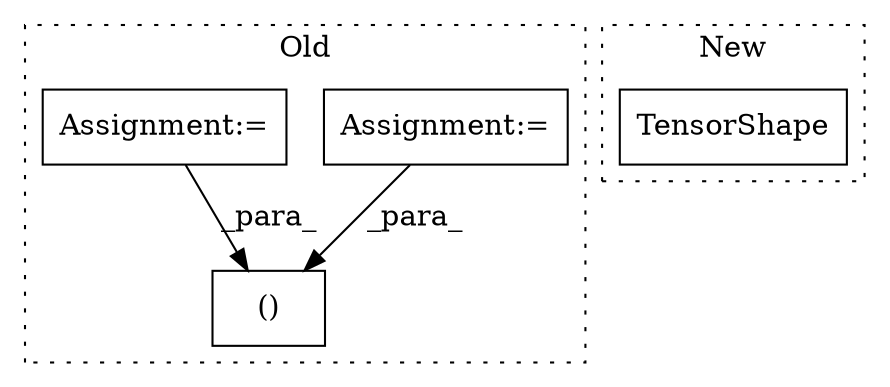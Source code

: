 digraph G {
subgraph cluster0 {
1 [label="()" a="106" s="8109" l="47" shape="box"];
3 [label="Assignment:=" a="7" s="7914" l="1" shape="box"];
4 [label="Assignment:=" a="7" s="7863" l="1" shape="box"];
label = "Old";
style="dotted";
}
subgraph cluster1 {
2 [label="TensorShape" a="32" s="8661,8688" l="12,1" shape="box"];
label = "New";
style="dotted";
}
3 -> 1 [label="_para_"];
4 -> 1 [label="_para_"];
}